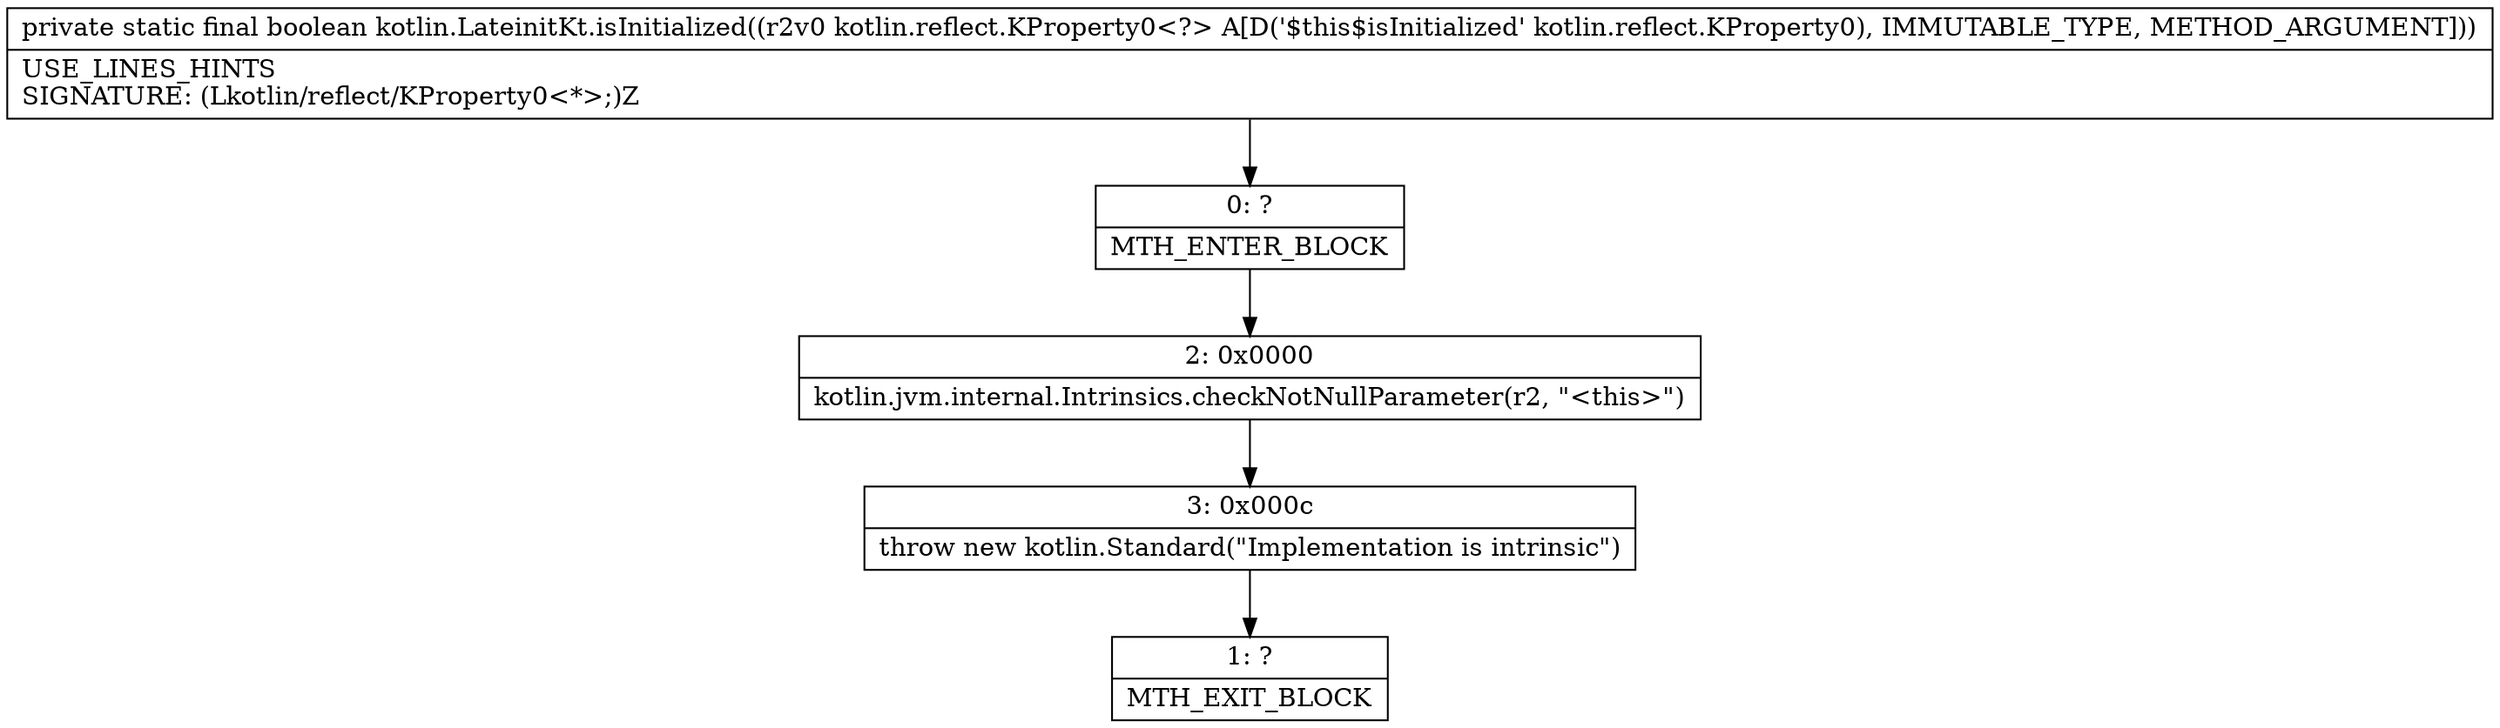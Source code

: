 digraph "CFG forkotlin.LateinitKt.isInitialized(Lkotlin\/reflect\/KProperty0;)Z" {
Node_0 [shape=record,label="{0\:\ ?|MTH_ENTER_BLOCK\l}"];
Node_2 [shape=record,label="{2\:\ 0x0000|kotlin.jvm.internal.Intrinsics.checkNotNullParameter(r2, \"\<this\>\")\l}"];
Node_3 [shape=record,label="{3\:\ 0x000c|throw new kotlin.Standard(\"Implementation is intrinsic\")\l}"];
Node_1 [shape=record,label="{1\:\ ?|MTH_EXIT_BLOCK\l}"];
MethodNode[shape=record,label="{private static final boolean kotlin.LateinitKt.isInitialized((r2v0 kotlin.reflect.KProperty0\<?\> A[D('$this$isInitialized' kotlin.reflect.KProperty0), IMMUTABLE_TYPE, METHOD_ARGUMENT]))  | USE_LINES_HINTS\lSIGNATURE: (Lkotlin\/reflect\/KProperty0\<*\>;)Z\l}"];
MethodNode -> Node_0;Node_0 -> Node_2;
Node_2 -> Node_3;
Node_3 -> Node_1;
}


